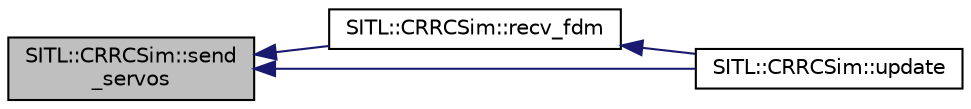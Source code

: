 digraph "SITL::CRRCSim::send_servos"
{
 // INTERACTIVE_SVG=YES
  edge [fontname="Helvetica",fontsize="10",labelfontname="Helvetica",labelfontsize="10"];
  node [fontname="Helvetica",fontsize="10",shape=record];
  rankdir="LR";
  Node1 [label="SITL::CRRCSim::send\l_servos",height=0.2,width=0.4,color="black", fillcolor="grey75", style="filled", fontcolor="black"];
  Node1 -> Node2 [dir="back",color="midnightblue",fontsize="10",style="solid",fontname="Helvetica"];
  Node2 [label="SITL::CRRCSim::recv_fdm",height=0.2,width=0.4,color="black", fillcolor="white", style="filled",URL="$classSITL_1_1CRRCSim.html#a710d8276d948bfc5b82c8b57f406b65e"];
  Node2 -> Node3 [dir="back",color="midnightblue",fontsize="10",style="solid",fontname="Helvetica"];
  Node3 [label="SITL::CRRCSim::update",height=0.2,width=0.4,color="black", fillcolor="white", style="filled",URL="$classSITL_1_1CRRCSim.html#ada236d396837feb2c5efe885ea504f87"];
  Node1 -> Node3 [dir="back",color="midnightblue",fontsize="10",style="solid",fontname="Helvetica"];
}
